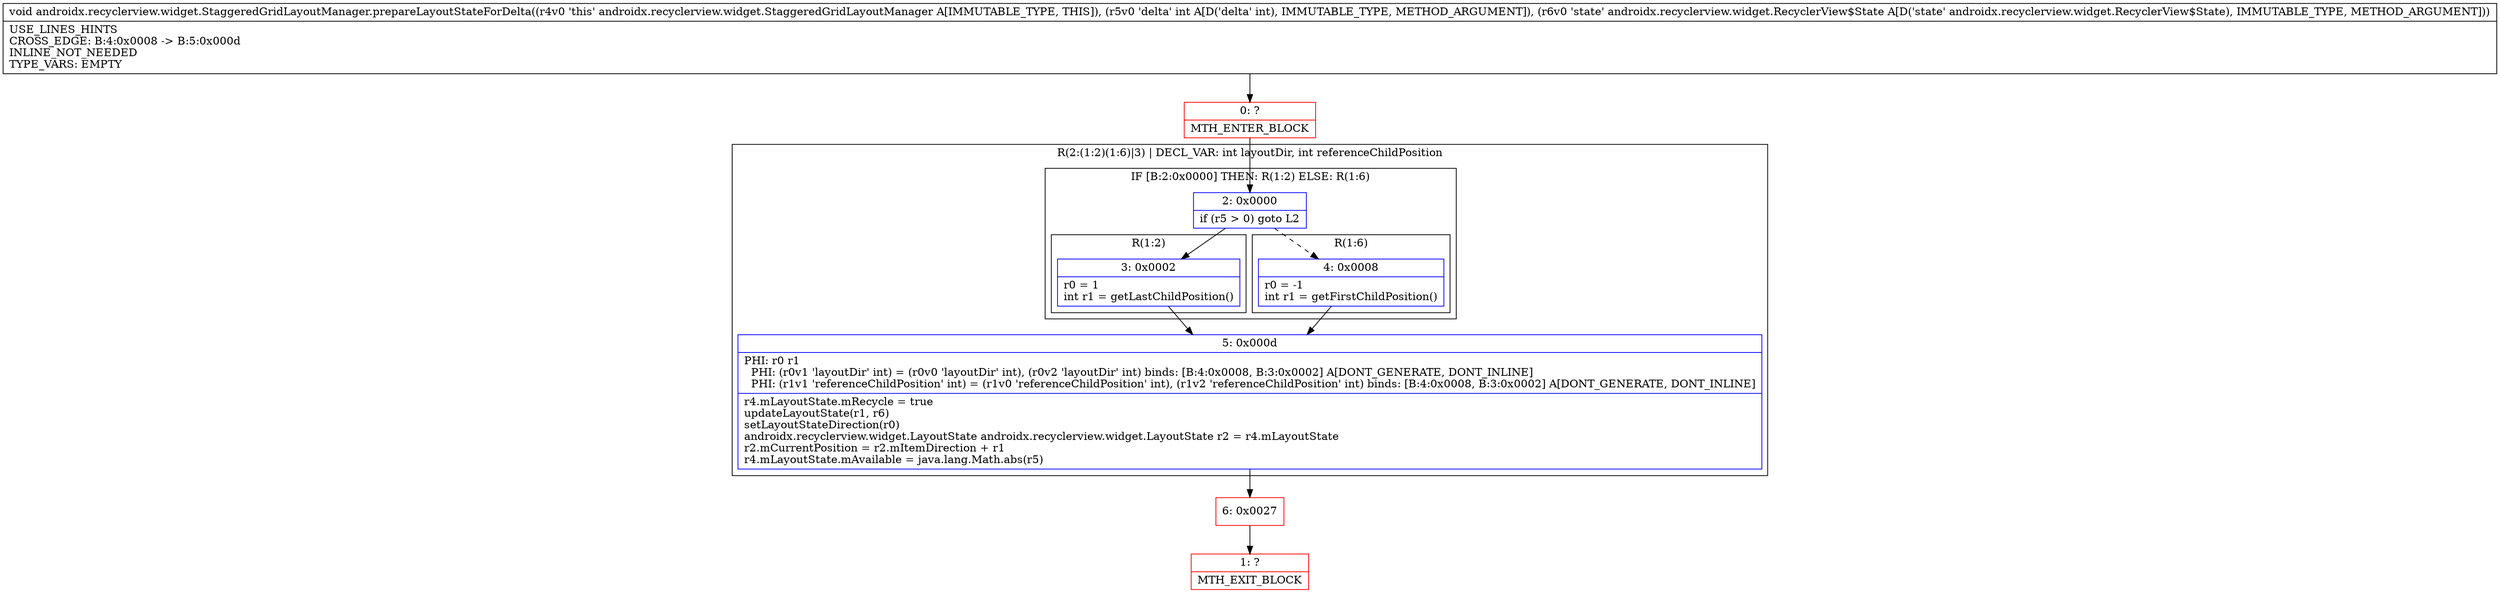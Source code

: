 digraph "CFG forandroidx.recyclerview.widget.StaggeredGridLayoutManager.prepareLayoutStateForDelta(ILandroidx\/recyclerview\/widget\/RecyclerView$State;)V" {
subgraph cluster_Region_425935226 {
label = "R(2:(1:2)(1:6)|3) | DECL_VAR: int layoutDir, int referenceChildPosition\l";
node [shape=record,color=blue];
subgraph cluster_IfRegion_468669146 {
label = "IF [B:2:0x0000] THEN: R(1:2) ELSE: R(1:6)";
node [shape=record,color=blue];
Node_2 [shape=record,label="{2\:\ 0x0000|if (r5 \> 0) goto L2\l}"];
subgraph cluster_Region_39142756 {
label = "R(1:2)";
node [shape=record,color=blue];
Node_3 [shape=record,label="{3\:\ 0x0002|r0 = 1\lint r1 = getLastChildPosition()\l}"];
}
subgraph cluster_Region_1937448021 {
label = "R(1:6)";
node [shape=record,color=blue];
Node_4 [shape=record,label="{4\:\ 0x0008|r0 = \-1\lint r1 = getFirstChildPosition()\l}"];
}
}
Node_5 [shape=record,label="{5\:\ 0x000d|PHI: r0 r1 \l  PHI: (r0v1 'layoutDir' int) = (r0v0 'layoutDir' int), (r0v2 'layoutDir' int) binds: [B:4:0x0008, B:3:0x0002] A[DONT_GENERATE, DONT_INLINE]\l  PHI: (r1v1 'referenceChildPosition' int) = (r1v0 'referenceChildPosition' int), (r1v2 'referenceChildPosition' int) binds: [B:4:0x0008, B:3:0x0002] A[DONT_GENERATE, DONT_INLINE]\l|r4.mLayoutState.mRecycle = true\lupdateLayoutState(r1, r6)\lsetLayoutStateDirection(r0)\landroidx.recyclerview.widget.LayoutState androidx.recyclerview.widget.LayoutState r2 = r4.mLayoutState\lr2.mCurrentPosition = r2.mItemDirection + r1\lr4.mLayoutState.mAvailable = java.lang.Math.abs(r5)\l}"];
}
Node_0 [shape=record,color=red,label="{0\:\ ?|MTH_ENTER_BLOCK\l}"];
Node_6 [shape=record,color=red,label="{6\:\ 0x0027}"];
Node_1 [shape=record,color=red,label="{1\:\ ?|MTH_EXIT_BLOCK\l}"];
MethodNode[shape=record,label="{void androidx.recyclerview.widget.StaggeredGridLayoutManager.prepareLayoutStateForDelta((r4v0 'this' androidx.recyclerview.widget.StaggeredGridLayoutManager A[IMMUTABLE_TYPE, THIS]), (r5v0 'delta' int A[D('delta' int), IMMUTABLE_TYPE, METHOD_ARGUMENT]), (r6v0 'state' androidx.recyclerview.widget.RecyclerView$State A[D('state' androidx.recyclerview.widget.RecyclerView$State), IMMUTABLE_TYPE, METHOD_ARGUMENT]))  | USE_LINES_HINTS\lCROSS_EDGE: B:4:0x0008 \-\> B:5:0x000d\lINLINE_NOT_NEEDED\lTYPE_VARS: EMPTY\l}"];
MethodNode -> Node_0;Node_2 -> Node_3;
Node_2 -> Node_4[style=dashed];
Node_3 -> Node_5;
Node_4 -> Node_5;
Node_5 -> Node_6;
Node_0 -> Node_2;
Node_6 -> Node_1;
}

